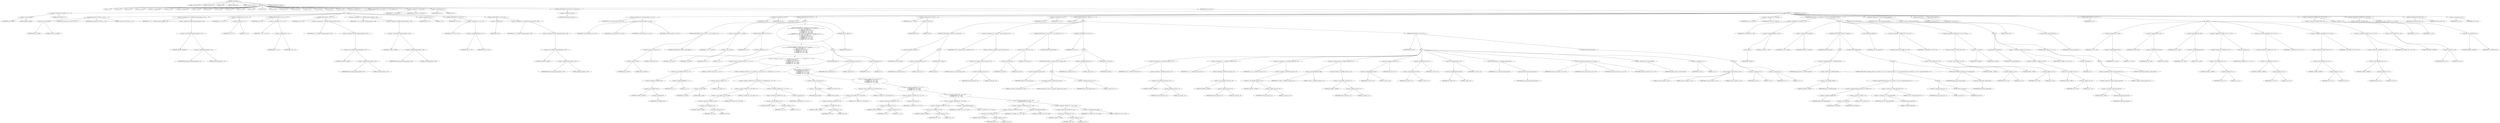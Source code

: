 digraph cache_insert {  
"1000123" [label = "(METHOD,cache_insert)" ]
"1000124" [label = "(PARAM,const char *a1)" ]
"1000125" [label = "(PARAM,_DWORD *a2)" ]
"1000126" [label = "(PARAM,int a3)" ]
"1000127" [label = "(PARAM,unsigned int a4)" ]
"1000128" [label = "(PARAM,unsigned __int16 a5)" ]
"1000129" [label = "(BLOCK,,)" ]
"1000130" [label = "(LOCAL,v7: int)" ]
"1000131" [label = "(LOCAL,v8: int)" ]
"1000132" [label = "(LOCAL,v9: int)" ]
"1000133" [label = "(LOCAL,v10: __int16)" ]
"1000134" [label = "(LOCAL,v12: unsigned int)" ]
"1000135" [label = "(LOCAL,v13: bool)" ]
"1000136" [label = "(LOCAL,v15: unsigned int)" ]
"1000137" [label = "(LOCAL,v16: bool)" ]
"1000138" [label = "(LOCAL,v18: int)" ]
"1000139" [label = "(LOCAL,v19: int)" ]
"1000140" [label = "(LOCAL,v20: int)" ]
"1000141" [label = "(LOCAL,v21: int)" ]
"1000142" [label = "(LOCAL,v22: int)" ]
"1000143" [label = "(LOCAL,v23: int)" ]
"1000144" [label = "(LOCAL,v24: int)" ]
"1000145" [label = "(LOCAL,v25: int)" ]
"1000146" [label = "(LOCAL,v26: char *)" ]
"1000147" [label = "(LOCAL,v27: int)" ]
"1000148" [label = "(LOCAL,v28: int)" ]
"1000149" [label = "(LOCAL,v29: int)" ]
"1000150" [label = "(LOCAL,v32: int)" ]
"1000151" [label = "(LOCAL,v33: _DWORD [ 4 ])" ]
"1000152" [label = "(CONTROL_STRUCTURE,if ( (a5 & 0x980) != 0 ),if ( (a5 & 0x980) != 0 ))" ]
"1000153" [label = "(<operator>.notEquals,(a5 & 0x980) != 0)" ]
"1000154" [label = "(<operator>.and,a5 & 0x980)" ]
"1000155" [label = "(IDENTIFIER,a5,a5 & 0x980)" ]
"1000156" [label = "(LITERAL,0x980,a5 & 0x980)" ]
"1000157" [label = "(LITERAL,0,(a5 & 0x980) != 0)" ]
"1000158" [label = "(BLOCK,,)" ]
"1000159" [label = "(log_query,log_query(a5 | 0x10000, a1, a2, 0))" ]
"1000160" [label = "(<operator>.or,a5 | 0x10000)" ]
"1000161" [label = "(IDENTIFIER,a5,a5 | 0x10000)" ]
"1000162" [label = "(LITERAL,0x10000,a5 | 0x10000)" ]
"1000163" [label = "(IDENTIFIER,a1,log_query(a5 | 0x10000, a1, a2, 0))" ]
"1000164" [label = "(IDENTIFIER,a2,log_query(a5 | 0x10000, a1, a2, 0))" ]
"1000165" [label = "(LITERAL,0,log_query(a5 | 0x10000, a1, a2, 0))" ]
"1000166" [label = "(<operator>.assignment,v12 = *(_DWORD *)(dnsmasq_daemon + 252))" ]
"1000167" [label = "(IDENTIFIER,v12,v12 = *(_DWORD *)(dnsmasq_daemon + 252))" ]
"1000168" [label = "(<operator>.indirection,*(_DWORD *)(dnsmasq_daemon + 252))" ]
"1000169" [label = "(<operator>.cast,(_DWORD *)(dnsmasq_daemon + 252))" ]
"1000170" [label = "(UNKNOWN,_DWORD *,_DWORD *)" ]
"1000171" [label = "(<operator>.addition,dnsmasq_daemon + 252)" ]
"1000172" [label = "(IDENTIFIER,dnsmasq_daemon,dnsmasq_daemon + 252)" ]
"1000173" [label = "(LITERAL,252,dnsmasq_daemon + 252)" ]
"1000174" [label = "(<operator>.assignment,v13 = v12 != 0)" ]
"1000175" [label = "(IDENTIFIER,v13,v13 = v12 != 0)" ]
"1000176" [label = "(<operator>.notEquals,v12 != 0)" ]
"1000177" [label = "(IDENTIFIER,v12,v12 != 0)" ]
"1000178" [label = "(LITERAL,0,v12 != 0)" ]
"1000179" [label = "(CONTROL_STRUCTURE,if ( v12 ),if ( v12 ))" ]
"1000180" [label = "(IDENTIFIER,v12,if ( v12 ))" ]
"1000181" [label = "(<operator>.assignment,v13 = a4 > v12)" ]
"1000182" [label = "(IDENTIFIER,v13,v13 = a4 > v12)" ]
"1000183" [label = "(<operator>.greaterThan,a4 > v12)" ]
"1000184" [label = "(IDENTIFIER,a4,a4 > v12)" ]
"1000185" [label = "(IDENTIFIER,v12,a4 > v12)" ]
"1000186" [label = "(CONTROL_STRUCTURE,if ( v13 ),if ( v13 ))" ]
"1000187" [label = "(IDENTIFIER,v13,if ( v13 ))" ]
"1000188" [label = "(<operator>.assignment,a4 = *(_DWORD *)(dnsmasq_daemon + 252))" ]
"1000189" [label = "(IDENTIFIER,a4,a4 = *(_DWORD *)(dnsmasq_daemon + 252))" ]
"1000190" [label = "(<operator>.indirection,*(_DWORD *)(dnsmasq_daemon + 252))" ]
"1000191" [label = "(<operator>.cast,(_DWORD *)(dnsmasq_daemon + 252))" ]
"1000192" [label = "(UNKNOWN,_DWORD *,_DWORD *)" ]
"1000193" [label = "(<operator>.addition,dnsmasq_daemon + 252)" ]
"1000194" [label = "(IDENTIFIER,dnsmasq_daemon,dnsmasq_daemon + 252)" ]
"1000195" [label = "(LITERAL,252,dnsmasq_daemon + 252)" ]
"1000196" [label = "(<operator>.assignment,v15 = *(_DWORD *)(dnsmasq_daemon + 248))" ]
"1000197" [label = "(IDENTIFIER,v15,v15 = *(_DWORD *)(dnsmasq_daemon + 248))" ]
"1000198" [label = "(<operator>.indirection,*(_DWORD *)(dnsmasq_daemon + 248))" ]
"1000199" [label = "(<operator>.cast,(_DWORD *)(dnsmasq_daemon + 248))" ]
"1000200" [label = "(UNKNOWN,_DWORD *,_DWORD *)" ]
"1000201" [label = "(<operator>.addition,dnsmasq_daemon + 248)" ]
"1000202" [label = "(IDENTIFIER,dnsmasq_daemon,dnsmasq_daemon + 248)" ]
"1000203" [label = "(LITERAL,248,dnsmasq_daemon + 248)" ]
"1000204" [label = "(<operator>.assignment,v16 = 1)" ]
"1000205" [label = "(IDENTIFIER,v16,v16 = 1)" ]
"1000206" [label = "(LITERAL,1,v16 = 1)" ]
"1000207" [label = "(CONTROL_STRUCTURE,if ( v15 ),if ( v15 ))" ]
"1000208" [label = "(IDENTIFIER,v15,if ( v15 ))" ]
"1000209" [label = "(<operator>.assignment,v16 = a4 >= v15)" ]
"1000210" [label = "(IDENTIFIER,v16,v16 = a4 >= v15)" ]
"1000211" [label = "(<operator>.greaterEqualsThan,a4 >= v15)" ]
"1000212" [label = "(IDENTIFIER,a4,a4 >= v15)" ]
"1000213" [label = "(IDENTIFIER,v15,a4 >= v15)" ]
"1000214" [label = "(CONTROL_STRUCTURE,if ( !v16 ),if ( !v16 ))" ]
"1000215" [label = "(<operator>.logicalNot,!v16)" ]
"1000216" [label = "(IDENTIFIER,v16,!v16)" ]
"1000217" [label = "(<operator>.assignment,a4 = *(_DWORD *)(dnsmasq_daemon + 248))" ]
"1000218" [label = "(IDENTIFIER,a4,a4 = *(_DWORD *)(dnsmasq_daemon + 248))" ]
"1000219" [label = "(<operator>.indirection,*(_DWORD *)(dnsmasq_daemon + 248))" ]
"1000220" [label = "(<operator>.cast,(_DWORD *)(dnsmasq_daemon + 248))" ]
"1000221" [label = "(UNKNOWN,_DWORD *,_DWORD *)" ]
"1000222" [label = "(<operator>.addition,dnsmasq_daemon + 248)" ]
"1000223" [label = "(IDENTIFIER,dnsmasq_daemon,dnsmasq_daemon + 248)" ]
"1000224" [label = "(LITERAL,248,dnsmasq_daemon + 248)" ]
"1000225" [label = "(<operator>.assignment,v7 = insert_error)" ]
"1000226" [label = "(IDENTIFIER,v7,v7 = insert_error)" ]
"1000227" [label = "(IDENTIFIER,insert_error,v7 = insert_error)" ]
"1000228" [label = "(<operator>.assignment,v8 = 0)" ]
"1000229" [label = "(IDENTIFIER,v8,v8 = 0)" ]
"1000230" [label = "(LITERAL,0,v8 = 0)" ]
"1000231" [label = "(CONTROL_STRUCTURE,if ( !insert_error ),if ( !insert_error ))" ]
"1000232" [label = "(<operator>.logicalNot,!insert_error)" ]
"1000233" [label = "(IDENTIFIER,insert_error,!insert_error)" ]
"1000234" [label = "(BLOCK,,)" ]
"1000235" [label = "(<operator>.assignment,v9 = cache_scan_free(a1, a2, a3, a5))" ]
"1000236" [label = "(IDENTIFIER,v9,v9 = cache_scan_free(a1, a2, a3, a5))" ]
"1000237" [label = "(cache_scan_free,cache_scan_free(a1, a2, a3, a5))" ]
"1000238" [label = "(IDENTIFIER,a1,cache_scan_free(a1, a2, a3, a5))" ]
"1000239" [label = "(IDENTIFIER,a2,cache_scan_free(a1, a2, a3, a5))" ]
"1000240" [label = "(IDENTIFIER,a3,cache_scan_free(a1, a2, a3, a5))" ]
"1000241" [label = "(IDENTIFIER,a5,cache_scan_free(a1, a2, a3, a5))" ]
"1000242" [label = "(<operator>.assignment,v8 = v9)" ]
"1000243" [label = "(IDENTIFIER,v8,v8 = v9)" ]
"1000244" [label = "(IDENTIFIER,v9,v8 = v9)" ]
"1000245" [label = "(CONTROL_STRUCTURE,if ( v9 ),if ( v9 ))" ]
"1000246" [label = "(IDENTIFIER,v9,if ( v9 ))" ]
"1000247" [label = "(BLOCK,,)" ]
"1000248" [label = "(CONTROL_STRUCTURE,if ( (a5 & 0x180) == 0 ),if ( (a5 & 0x180) == 0 ))" ]
"1000249" [label = "(<operator>.equals,(a5 & 0x180) == 0)" ]
"1000250" [label = "(<operator>.and,a5 & 0x180)" ]
"1000251" [label = "(IDENTIFIER,a5,a5 & 0x180)" ]
"1000252" [label = "(LITERAL,0x180,a5 & 0x180)" ]
"1000253" [label = "(LITERAL,0,(a5 & 0x180) == 0)" ]
"1000254" [label = "(CONTROL_STRUCTURE,goto LABEL_14;,goto LABEL_14;)" ]
"1000255" [label = "(<operator>.assignment,v10 = (__int16)a2)" ]
"1000256" [label = "(IDENTIFIER,v10,v10 = (__int16)a2)" ]
"1000257" [label = "(<operator>.cast,(__int16)a2)" ]
"1000258" [label = "(UNKNOWN,__int16,__int16)" ]
"1000259" [label = "(IDENTIFIER,a2,(__int16)a2)" ]
"1000260" [label = "(CONTROL_STRUCTURE,if ( a2 ),if ( a2 ))" ]
"1000261" [label = "(IDENTIFIER,a2,if ( a2 ))" ]
"1000262" [label = "(<operator>.assignment,v10 = 1)" ]
"1000263" [label = "(IDENTIFIER,v10,v10 = 1)" ]
"1000264" [label = "(LITERAL,1,v10 = 1)" ]
"1000265" [label = "(CONTROL_STRUCTURE,if ( (*(_DWORD *)&v10 & (a5 >> 3)) == 0\n        || ((a5 & 0x80) == 0 || (*(_WORD *)(v9 + 36) & 0x80) == 0 || *(_DWORD *)(v9 + 12) != *a2)\n        && ((a5 & 0x100) == 0\n         || (*(_WORD *)(v9 + 36) & 0x100) == 0\n         || *(_DWORD *)(v9 + 12) != *a2\n         || *(_DWORD *)(v9 + 16) != a2[1]\n         || *(_DWORD *)(v9 + 20) != a2[2]\n         || *(_DWORD *)(v9 + 24) != a2[3]) ),if ( (*(_DWORD *)&v10 & (a5 >> 3)) == 0\n        || ((a5 & 0x80) == 0 || (*(_WORD *)(v9 + 36) & 0x80) == 0 || *(_DWORD *)(v9 + 12) != *a2)\n        && ((a5 & 0x100) == 0\n         || (*(_WORD *)(v9 + 36) & 0x100) == 0\n         || *(_DWORD *)(v9 + 12) != *a2\n         || *(_DWORD *)(v9 + 16) != a2[1]\n         || *(_DWORD *)(v9 + 20) != a2[2]\n         || *(_DWORD *)(v9 + 24) != a2[3]) ))" ]
"1000266" [label = "(<operator>.logicalOr,(*(_DWORD *)&v10 & (a5 >> 3)) == 0\n        || ((a5 & 0x80) == 0 || (*(_WORD *)(v9 + 36) & 0x80) == 0 || *(_DWORD *)(v9 + 12) != *a2)\n        && ((a5 & 0x100) == 0\n         || (*(_WORD *)(v9 + 36) & 0x100) == 0\n         || *(_DWORD *)(v9 + 12) != *a2\n         || *(_DWORD *)(v9 + 16) != a2[1]\n         || *(_DWORD *)(v9 + 20) != a2[2]\n         || *(_DWORD *)(v9 + 24) != a2[3]))" ]
"1000267" [label = "(<operator>.equals,(*(_DWORD *)&v10 & (a5 >> 3)) == 0)" ]
"1000268" [label = "(<operator>.and,*(_DWORD *)&v10 & (a5 >> 3))" ]
"1000269" [label = "(<operator>.indirection,*(_DWORD *)&v10)" ]
"1000270" [label = "(<operator>.cast,(_DWORD *)&v10)" ]
"1000271" [label = "(UNKNOWN,_DWORD *,_DWORD *)" ]
"1000272" [label = "(<operator>.addressOf,&v10)" ]
"1000273" [label = "(IDENTIFIER,v10,(_DWORD *)&v10)" ]
"1000274" [label = "(<operator>.arithmeticShiftRight,a5 >> 3)" ]
"1000275" [label = "(IDENTIFIER,a5,a5 >> 3)" ]
"1000276" [label = "(LITERAL,3,a5 >> 3)" ]
"1000277" [label = "(LITERAL,0,(*(_DWORD *)&v10 & (a5 >> 3)) == 0)" ]
"1000278" [label = "(<operator>.logicalAnd,((a5 & 0x80) == 0 || (*(_WORD *)(v9 + 36) & 0x80) == 0 || *(_DWORD *)(v9 + 12) != *a2)\n        && ((a5 & 0x100) == 0\n         || (*(_WORD *)(v9 + 36) & 0x100) == 0\n         || *(_DWORD *)(v9 + 12) != *a2\n         || *(_DWORD *)(v9 + 16) != a2[1]\n         || *(_DWORD *)(v9 + 20) != a2[2]\n         || *(_DWORD *)(v9 + 24) != a2[3]))" ]
"1000279" [label = "(<operator>.logicalOr,(a5 & 0x80) == 0 || (*(_WORD *)(v9 + 36) & 0x80) == 0 || *(_DWORD *)(v9 + 12) != *a2)" ]
"1000280" [label = "(<operator>.equals,(a5 & 0x80) == 0)" ]
"1000281" [label = "(<operator>.and,a5 & 0x80)" ]
"1000282" [label = "(IDENTIFIER,a5,a5 & 0x80)" ]
"1000283" [label = "(LITERAL,0x80,a5 & 0x80)" ]
"1000284" [label = "(LITERAL,0,(a5 & 0x80) == 0)" ]
"1000285" [label = "(<operator>.logicalOr,(*(_WORD *)(v9 + 36) & 0x80) == 0 || *(_DWORD *)(v9 + 12) != *a2)" ]
"1000286" [label = "(<operator>.equals,(*(_WORD *)(v9 + 36) & 0x80) == 0)" ]
"1000287" [label = "(<operator>.and,*(_WORD *)(v9 + 36) & 0x80)" ]
"1000288" [label = "(<operator>.indirection,*(_WORD *)(v9 + 36))" ]
"1000289" [label = "(<operator>.cast,(_WORD *)(v9 + 36))" ]
"1000290" [label = "(UNKNOWN,_WORD *,_WORD *)" ]
"1000291" [label = "(<operator>.addition,v9 + 36)" ]
"1000292" [label = "(IDENTIFIER,v9,v9 + 36)" ]
"1000293" [label = "(LITERAL,36,v9 + 36)" ]
"1000294" [label = "(LITERAL,0x80,*(_WORD *)(v9 + 36) & 0x80)" ]
"1000295" [label = "(LITERAL,0,(*(_WORD *)(v9 + 36) & 0x80) == 0)" ]
"1000296" [label = "(<operator>.notEquals,*(_DWORD *)(v9 + 12) != *a2)" ]
"1000297" [label = "(<operator>.indirection,*(_DWORD *)(v9 + 12))" ]
"1000298" [label = "(<operator>.cast,(_DWORD *)(v9 + 12))" ]
"1000299" [label = "(UNKNOWN,_DWORD *,_DWORD *)" ]
"1000300" [label = "(<operator>.addition,v9 + 12)" ]
"1000301" [label = "(IDENTIFIER,v9,v9 + 12)" ]
"1000302" [label = "(LITERAL,12,v9 + 12)" ]
"1000303" [label = "(<operator>.indirection,*a2)" ]
"1000304" [label = "(IDENTIFIER,a2,*(_DWORD *)(v9 + 12) != *a2)" ]
"1000305" [label = "(<operator>.logicalOr,(a5 & 0x100) == 0\n         || (*(_WORD *)(v9 + 36) & 0x100) == 0\n         || *(_DWORD *)(v9 + 12) != *a2\n         || *(_DWORD *)(v9 + 16) != a2[1]\n         || *(_DWORD *)(v9 + 20) != a2[2]\n         || *(_DWORD *)(v9 + 24) != a2[3])" ]
"1000306" [label = "(<operator>.equals,(a5 & 0x100) == 0)" ]
"1000307" [label = "(<operator>.and,a5 & 0x100)" ]
"1000308" [label = "(IDENTIFIER,a5,a5 & 0x100)" ]
"1000309" [label = "(LITERAL,0x100,a5 & 0x100)" ]
"1000310" [label = "(LITERAL,0,(a5 & 0x100) == 0)" ]
"1000311" [label = "(<operator>.logicalOr,(*(_WORD *)(v9 + 36) & 0x100) == 0\n         || *(_DWORD *)(v9 + 12) != *a2\n         || *(_DWORD *)(v9 + 16) != a2[1]\n         || *(_DWORD *)(v9 + 20) != a2[2]\n         || *(_DWORD *)(v9 + 24) != a2[3])" ]
"1000312" [label = "(<operator>.equals,(*(_WORD *)(v9 + 36) & 0x100) == 0)" ]
"1000313" [label = "(<operator>.and,*(_WORD *)(v9 + 36) & 0x100)" ]
"1000314" [label = "(<operator>.indirection,*(_WORD *)(v9 + 36))" ]
"1000315" [label = "(<operator>.cast,(_WORD *)(v9 + 36))" ]
"1000316" [label = "(UNKNOWN,_WORD *,_WORD *)" ]
"1000317" [label = "(<operator>.addition,v9 + 36)" ]
"1000318" [label = "(IDENTIFIER,v9,v9 + 36)" ]
"1000319" [label = "(LITERAL,36,v9 + 36)" ]
"1000320" [label = "(LITERAL,0x100,*(_WORD *)(v9 + 36) & 0x100)" ]
"1000321" [label = "(LITERAL,0,(*(_WORD *)(v9 + 36) & 0x100) == 0)" ]
"1000322" [label = "(<operator>.logicalOr,*(_DWORD *)(v9 + 12) != *a2\n         || *(_DWORD *)(v9 + 16) != a2[1]\n         || *(_DWORD *)(v9 + 20) != a2[2]\n         || *(_DWORD *)(v9 + 24) != a2[3])" ]
"1000323" [label = "(<operator>.notEquals,*(_DWORD *)(v9 + 12) != *a2)" ]
"1000324" [label = "(<operator>.indirection,*(_DWORD *)(v9 + 12))" ]
"1000325" [label = "(<operator>.cast,(_DWORD *)(v9 + 12))" ]
"1000326" [label = "(UNKNOWN,_DWORD *,_DWORD *)" ]
"1000327" [label = "(<operator>.addition,v9 + 12)" ]
"1000328" [label = "(IDENTIFIER,v9,v9 + 12)" ]
"1000329" [label = "(LITERAL,12,v9 + 12)" ]
"1000330" [label = "(<operator>.indirection,*a2)" ]
"1000331" [label = "(IDENTIFIER,a2,*(_DWORD *)(v9 + 12) != *a2)" ]
"1000332" [label = "(<operator>.logicalOr,*(_DWORD *)(v9 + 16) != a2[1]\n         || *(_DWORD *)(v9 + 20) != a2[2]\n         || *(_DWORD *)(v9 + 24) != a2[3])" ]
"1000333" [label = "(<operator>.notEquals,*(_DWORD *)(v9 + 16) != a2[1])" ]
"1000334" [label = "(<operator>.indirection,*(_DWORD *)(v9 + 16))" ]
"1000335" [label = "(<operator>.cast,(_DWORD *)(v9 + 16))" ]
"1000336" [label = "(UNKNOWN,_DWORD *,_DWORD *)" ]
"1000337" [label = "(<operator>.addition,v9 + 16)" ]
"1000338" [label = "(IDENTIFIER,v9,v9 + 16)" ]
"1000339" [label = "(LITERAL,16,v9 + 16)" ]
"1000340" [label = "(<operator>.indirectIndexAccess,a2[1])" ]
"1000341" [label = "(IDENTIFIER,a2,*(_DWORD *)(v9 + 16) != a2[1])" ]
"1000342" [label = "(LITERAL,1,*(_DWORD *)(v9 + 16) != a2[1])" ]
"1000343" [label = "(<operator>.logicalOr,*(_DWORD *)(v9 + 20) != a2[2]\n         || *(_DWORD *)(v9 + 24) != a2[3])" ]
"1000344" [label = "(<operator>.notEquals,*(_DWORD *)(v9 + 20) != a2[2])" ]
"1000345" [label = "(<operator>.indirection,*(_DWORD *)(v9 + 20))" ]
"1000346" [label = "(<operator>.cast,(_DWORD *)(v9 + 20))" ]
"1000347" [label = "(UNKNOWN,_DWORD *,_DWORD *)" ]
"1000348" [label = "(<operator>.addition,v9 + 20)" ]
"1000349" [label = "(IDENTIFIER,v9,v9 + 20)" ]
"1000350" [label = "(LITERAL,20,v9 + 20)" ]
"1000351" [label = "(<operator>.indirectIndexAccess,a2[2])" ]
"1000352" [label = "(IDENTIFIER,a2,*(_DWORD *)(v9 + 20) != a2[2])" ]
"1000353" [label = "(LITERAL,2,*(_DWORD *)(v9 + 20) != a2[2])" ]
"1000354" [label = "(<operator>.notEquals,*(_DWORD *)(v9 + 24) != a2[3])" ]
"1000355" [label = "(<operator>.indirection,*(_DWORD *)(v9 + 24))" ]
"1000356" [label = "(<operator>.cast,(_DWORD *)(v9 + 24))" ]
"1000357" [label = "(UNKNOWN,_DWORD *,_DWORD *)" ]
"1000358" [label = "(<operator>.addition,v9 + 24)" ]
"1000359" [label = "(IDENTIFIER,v9,v9 + 24)" ]
"1000360" [label = "(LITERAL,24,v9 + 24)" ]
"1000361" [label = "(<operator>.indirectIndexAccess,a2[3])" ]
"1000362" [label = "(IDENTIFIER,a2,*(_DWORD *)(v9 + 24) != a2[3])" ]
"1000363" [label = "(LITERAL,3,*(_DWORD *)(v9 + 24) != a2[3])" ]
"1000364" [label = "(BLOCK,,)" ]
"1000365" [label = "(JUMP_TARGET,LABEL_14)" ]
"1000366" [label = "(<operator>.assignment,insert_error = 1)" ]
"1000367" [label = "(IDENTIFIER,insert_error,insert_error = 1)" ]
"1000368" [label = "(LITERAL,1,insert_error = 1)" ]
"1000369" [label = "(<operator>.assignment,v8 = 0)" ]
"1000370" [label = "(IDENTIFIER,v8,v8 = 0)" ]
"1000371" [label = "(LITERAL,0,v8 = 0)" ]
"1000372" [label = "(RETURN,return v8;,return v8;)" ]
"1000373" [label = "(IDENTIFIER,v8,return v8;)" ]
"1000374" [label = "(<operator>.assignment,v32 = a5 & 4)" ]
"1000375" [label = "(IDENTIFIER,v32,v32 = a5 & 4)" ]
"1000376" [label = "(<operator>.and,a5 & 4)" ]
"1000377" [label = "(IDENTIFIER,a5,a5 & 4)" ]
"1000378" [label = "(LITERAL,4,a5 & 4)" ]
"1000379" [label = "(<operator>.assignment,v18 = v7)" ]
"1000380" [label = "(IDENTIFIER,v18,v18 = v7)" ]
"1000381" [label = "(IDENTIFIER,v7,v18 = v7)" ]
"1000382" [label = "(CONTROL_STRUCTURE,while ( 1 ),while ( 1 ))" ]
"1000383" [label = "(LITERAL,1,while ( 1 ))" ]
"1000384" [label = "(BLOCK,,)" ]
"1000385" [label = "(CONTROL_STRUCTURE,if ( !cache_tail ),if ( !cache_tail ))" ]
"1000386" [label = "(<operator>.logicalNot,!cache_tail)" ]
"1000387" [label = "(IDENTIFIER,cache_tail,!cache_tail)" ]
"1000388" [label = "(BLOCK,,)" ]
"1000389" [label = "(<operator>.assignment,insert_error = 1)" ]
"1000390" [label = "(IDENTIFIER,insert_error,insert_error = 1)" ]
"1000391" [label = "(LITERAL,1,insert_error = 1)" ]
"1000392" [label = "(RETURN,return 0;,return 0;)" ]
"1000393" [label = "(LITERAL,0,return 0;)" ]
"1000394" [label = "(<operator>.assignment,v19 = *(unsigned __int16 *)(cache_tail + 36))" ]
"1000395" [label = "(IDENTIFIER,v19,v19 = *(unsigned __int16 *)(cache_tail + 36))" ]
"1000396" [label = "(<operator>.indirection,*(unsigned __int16 *)(cache_tail + 36))" ]
"1000397" [label = "(<operator>.cast,(unsigned __int16 *)(cache_tail + 36))" ]
"1000398" [label = "(UNKNOWN,unsigned __int16 *,unsigned __int16 *)" ]
"1000399" [label = "(<operator>.addition,cache_tail + 36)" ]
"1000400" [label = "(IDENTIFIER,cache_tail,cache_tail + 36)" ]
"1000401" [label = "(LITERAL,36,cache_tail + 36)" ]
"1000402" [label = "(CONTROL_STRUCTURE,if ( (v19 & 0xC) == 0 ),if ( (v19 & 0xC) == 0 ))" ]
"1000403" [label = "(<operator>.equals,(v19 & 0xC) == 0)" ]
"1000404" [label = "(<operator>.and,v19 & 0xC)" ]
"1000405" [label = "(IDENTIFIER,v19,v19 & 0xC)" ]
"1000406" [label = "(LITERAL,0xC,v19 & 0xC)" ]
"1000407" [label = "(LITERAL,0,(v19 & 0xC) == 0)" ]
"1000408" [label = "(CONTROL_STRUCTURE,break;,break;)" ]
"1000409" [label = "(CONTROL_STRUCTURE,if ( v18 ),if ( v18 ))" ]
"1000410" [label = "(IDENTIFIER,v18,if ( v18 ))" ]
"1000411" [label = "(BLOCK,,)" ]
"1000412" [label = "(CONTROL_STRUCTURE,if ( !warned_12252 ),if ( !warned_12252 ))" ]
"1000413" [label = "(<operator>.logicalNot,!warned_12252)" ]
"1000414" [label = "(IDENTIFIER,warned_12252,!warned_12252)" ]
"1000415" [label = "(BLOCK,,)" ]
"1000416" [label = "(my_syslog,my_syslog(3, \"Internal error in cache.\"))" ]
"1000417" [label = "(LITERAL,3,my_syslog(3, \"Internal error in cache.\"))" ]
"1000418" [label = "(LITERAL,\"Internal error in cache.\",my_syslog(3, \"Internal error in cache.\"))" ]
"1000419" [label = "(<operator>.assignment,warned_12252 = 1)" ]
"1000420" [label = "(IDENTIFIER,warned_12252,warned_12252 = 1)" ]
"1000421" [label = "(LITERAL,1,warned_12252 = 1)" ]
"1000422" [label = "(<operator>.assignment,insert_error = 1)" ]
"1000423" [label = "(IDENTIFIER,insert_error,insert_error = 1)" ]
"1000424" [label = "(LITERAL,1,insert_error = 1)" ]
"1000425" [label = "(RETURN,return v8;,return v8;)" ]
"1000426" [label = "(IDENTIFIER,v8,return v8;)" ]
"1000427" [label = "(CONTROL_STRUCTURE,if ( v32 ),if ( v32 ))" ]
"1000428" [label = "(IDENTIFIER,v32,if ( v32 ))" ]
"1000429" [label = "(BLOCK,,)" ]
"1000430" [label = "(<operator>.assignment,v20 = *(_DWORD *)(cache_tail + 16))" ]
"1000431" [label = "(IDENTIFIER,v20,v20 = *(_DWORD *)(cache_tail + 16))" ]
"1000432" [label = "(<operator>.indirection,*(_DWORD *)(cache_tail + 16))" ]
"1000433" [label = "(<operator>.cast,(_DWORD *)(cache_tail + 16))" ]
"1000434" [label = "(UNKNOWN,_DWORD *,_DWORD *)" ]
"1000435" [label = "(<operator>.addition,cache_tail + 16)" ]
"1000436" [label = "(IDENTIFIER,cache_tail,cache_tail + 16)" ]
"1000437" [label = "(LITERAL,16,cache_tail + 16)" ]
"1000438" [label = "(<operator>.assignment,v21 = *(_DWORD *)(cache_tail + 20))" ]
"1000439" [label = "(IDENTIFIER,v21,v21 = *(_DWORD *)(cache_tail + 20))" ]
"1000440" [label = "(<operator>.indirection,*(_DWORD *)(cache_tail + 20))" ]
"1000441" [label = "(<operator>.cast,(_DWORD *)(cache_tail + 20))" ]
"1000442" [label = "(UNKNOWN,_DWORD *,_DWORD *)" ]
"1000443" [label = "(<operator>.addition,cache_tail + 20)" ]
"1000444" [label = "(IDENTIFIER,cache_tail,cache_tail + 20)" ]
"1000445" [label = "(LITERAL,20,cache_tail + 20)" ]
"1000446" [label = "(<operator>.assignment,v22 = *(_DWORD *)(cache_tail + 24))" ]
"1000447" [label = "(IDENTIFIER,v22,v22 = *(_DWORD *)(cache_tail + 24))" ]
"1000448" [label = "(<operator>.indirection,*(_DWORD *)(cache_tail + 24))" ]
"1000449" [label = "(<operator>.cast,(_DWORD *)(cache_tail + 24))" ]
"1000450" [label = "(UNKNOWN,_DWORD *,_DWORD *)" ]
"1000451" [label = "(<operator>.addition,cache_tail + 24)" ]
"1000452" [label = "(IDENTIFIER,cache_tail,cache_tail + 24)" ]
"1000453" [label = "(LITERAL,24,cache_tail + 24)" ]
"1000454" [label = "(<operator>.assignment,v33[0] = *(_DWORD *)(cache_tail + 12))" ]
"1000455" [label = "(<operator>.indirectIndexAccess,v33[0])" ]
"1000456" [label = "(IDENTIFIER,v33,v33[0] = *(_DWORD *)(cache_tail + 12))" ]
"1000457" [label = "(LITERAL,0,v33[0] = *(_DWORD *)(cache_tail + 12))" ]
"1000458" [label = "(<operator>.indirection,*(_DWORD *)(cache_tail + 12))" ]
"1000459" [label = "(<operator>.cast,(_DWORD *)(cache_tail + 12))" ]
"1000460" [label = "(UNKNOWN,_DWORD *,_DWORD *)" ]
"1000461" [label = "(<operator>.addition,cache_tail + 12)" ]
"1000462" [label = "(IDENTIFIER,cache_tail,cache_tail + 12)" ]
"1000463" [label = "(LITERAL,12,cache_tail + 12)" ]
"1000464" [label = "(<operator>.assignment,v33[1] = v20)" ]
"1000465" [label = "(<operator>.indirectIndexAccess,v33[1])" ]
"1000466" [label = "(IDENTIFIER,v33,v33[1] = v20)" ]
"1000467" [label = "(LITERAL,1,v33[1] = v20)" ]
"1000468" [label = "(IDENTIFIER,v20,v33[1] = v20)" ]
"1000469" [label = "(<operator>.assignment,v33[2] = v21)" ]
"1000470" [label = "(<operator>.indirectIndexAccess,v33[2])" ]
"1000471" [label = "(IDENTIFIER,v33,v33[2] = v21)" ]
"1000472" [label = "(LITERAL,2,v33[2] = v21)" ]
"1000473" [label = "(IDENTIFIER,v21,v33[2] = v21)" ]
"1000474" [label = "(<operator>.assignment,v33[3] = v22)" ]
"1000475" [label = "(<operator>.indirectIndexAccess,v33[3])" ]
"1000476" [label = "(IDENTIFIER,v33,v33[3] = v22)" ]
"1000477" [label = "(LITERAL,3,v33[3] = v22)" ]
"1000478" [label = "(IDENTIFIER,v22,v33[3] = v22)" ]
"1000479" [label = "(<operator>.assignment,v23 = cache_get_name(cache_tail))" ]
"1000480" [label = "(IDENTIFIER,v23,v23 = cache_get_name(cache_tail))" ]
"1000481" [label = "(cache_get_name,cache_get_name(cache_tail))" ]
"1000482" [label = "(IDENTIFIER,cache_tail,cache_get_name(cache_tail))" ]
"1000483" [label = "(cache_scan_free,cache_scan_free(v23, v33, a3, v19))" ]
"1000484" [label = "(IDENTIFIER,v23,cache_scan_free(v23, v33, a3, v19))" ]
"1000485" [label = "(IDENTIFIER,v33,cache_scan_free(v23, v33, a3, v19))" ]
"1000486" [label = "(IDENTIFIER,a3,cache_scan_free(v23, v33, a3, v19))" ]
"1000487" [label = "(IDENTIFIER,v19,cache_scan_free(v23, v33, a3, v19))" ]
"1000488" [label = "(<operator>.preIncrement,++cache_live_freed)" ]
"1000489" [label = "(IDENTIFIER,cache_live_freed,++cache_live_freed)" ]
"1000490" [label = "(<operator>.assignment,v18 = 1)" ]
"1000491" [label = "(IDENTIFIER,v18,v18 = 1)" ]
"1000492" [label = "(LITERAL,1,v18 = 1)" ]
"1000493" [label = "(CONTROL_STRUCTURE,else,else)" ]
"1000494" [label = "(BLOCK,,)" ]
"1000495" [label = "(cache_scan_free,cache_scan_free(0, 0, a3, 0))" ]
"1000496" [label = "(LITERAL,0,cache_scan_free(0, 0, a3, 0))" ]
"1000497" [label = "(LITERAL,0,cache_scan_free(0, 0, a3, 0))" ]
"1000498" [label = "(IDENTIFIER,a3,cache_scan_free(0, 0, a3, 0))" ]
"1000499" [label = "(LITERAL,0,cache_scan_free(0, 0, a3, 0))" ]
"1000500" [label = "(<operator>.assignment,v18 = 0)" ]
"1000501" [label = "(IDENTIFIER,v18,v18 = 0)" ]
"1000502" [label = "(LITERAL,0,v18 = 0)" ]
"1000503" [label = "(<operator>.assignment,v32 = 1)" ]
"1000504" [label = "(IDENTIFIER,v32,v32 = 1)" ]
"1000505" [label = "(LITERAL,1,v32 = 1)" ]
"1000506" [label = "(<operator>.assignment,v24 = cache_tail)" ]
"1000507" [label = "(IDENTIFIER,v24,v24 = cache_tail)" ]
"1000508" [label = "(IDENTIFIER,cache_tail,v24 = cache_tail)" ]
"1000509" [label = "(CONTROL_STRUCTURE,if ( a1 && strlen(a1) > 0x31 ),if ( a1 && strlen(a1) > 0x31 ))" ]
"1000510" [label = "(<operator>.logicalAnd,a1 && strlen(a1) > 0x31)" ]
"1000511" [label = "(IDENTIFIER,a1,a1 && strlen(a1) > 0x31)" ]
"1000512" [label = "(<operator>.greaterThan,strlen(a1) > 0x31)" ]
"1000513" [label = "(strlen,strlen(a1))" ]
"1000514" [label = "(IDENTIFIER,a1,strlen(a1))" ]
"1000515" [label = "(LITERAL,0x31,strlen(a1) > 0x31)" ]
"1000516" [label = "(BLOCK,,)" ]
"1000517" [label = "(<operator>.assignment,v25 = big_free)" ]
"1000518" [label = "(IDENTIFIER,v25,v25 = big_free)" ]
"1000519" [label = "(IDENTIFIER,big_free,v25 = big_free)" ]
"1000520" [label = "(CONTROL_STRUCTURE,if ( big_free ),if ( big_free ))" ]
"1000521" [label = "(IDENTIFIER,big_free,if ( big_free ))" ]
"1000522" [label = "(BLOCK,,)" ]
"1000523" [label = "(<operator>.assignment,big_free = *(_DWORD *)big_free)" ]
"1000524" [label = "(IDENTIFIER,big_free,big_free = *(_DWORD *)big_free)" ]
"1000525" [label = "(<operator>.indirection,*(_DWORD *)big_free)" ]
"1000526" [label = "(<operator>.cast,(_DWORD *)big_free)" ]
"1000527" [label = "(UNKNOWN,_DWORD *,_DWORD *)" ]
"1000528" [label = "(IDENTIFIER,big_free,(_DWORD *)big_free)" ]
"1000529" [label = "(CONTROL_STRUCTURE,else,else)" ]
"1000530" [label = "(BLOCK,,)" ]
"1000531" [label = "(CONTROL_STRUCTURE,if ( !bignames_left && (a5 & 0x5000) == 0 || (v25 = whine_malloc(1028)) == 0 ),if ( !bignames_left && (a5 & 0x5000) == 0 || (v25 = whine_malloc(1028)) == 0 ))" ]
"1000532" [label = "(<operator>.logicalOr,!bignames_left && (a5 & 0x5000) == 0 || (v25 = whine_malloc(1028)) == 0)" ]
"1000533" [label = "(<operator>.logicalAnd,!bignames_left && (a5 & 0x5000) == 0)" ]
"1000534" [label = "(<operator>.logicalNot,!bignames_left)" ]
"1000535" [label = "(IDENTIFIER,bignames_left,!bignames_left)" ]
"1000536" [label = "(<operator>.equals,(a5 & 0x5000) == 0)" ]
"1000537" [label = "(<operator>.and,a5 & 0x5000)" ]
"1000538" [label = "(IDENTIFIER,a5,a5 & 0x5000)" ]
"1000539" [label = "(LITERAL,0x5000,a5 & 0x5000)" ]
"1000540" [label = "(LITERAL,0,(a5 & 0x5000) == 0)" ]
"1000541" [label = "(<operator>.equals,(v25 = whine_malloc(1028)) == 0)" ]
"1000542" [label = "(<operator>.assignment,v25 = whine_malloc(1028))" ]
"1000543" [label = "(IDENTIFIER,v25,v25 = whine_malloc(1028))" ]
"1000544" [label = "(whine_malloc,whine_malloc(1028))" ]
"1000545" [label = "(LITERAL,1028,whine_malloc(1028))" ]
"1000546" [label = "(LITERAL,0,(v25 = whine_malloc(1028)) == 0)" ]
"1000547" [label = "(BLOCK,,)" ]
"1000548" [label = "(<operator>.assignment,insert_error = 1)" ]
"1000549" [label = "(IDENTIFIER,insert_error,insert_error = 1)" ]
"1000550" [label = "(LITERAL,1,insert_error = 1)" ]
"1000551" [label = "(RETURN,return v8;,return v8;)" ]
"1000552" [label = "(IDENTIFIER,v8,return v8;)" ]
"1000553" [label = "(CONTROL_STRUCTURE,if ( bignames_left ),if ( bignames_left ))" ]
"1000554" [label = "(IDENTIFIER,bignames_left,if ( bignames_left ))" ]
"1000555" [label = "(<operator>.preDecrement,--bignames_left)" ]
"1000556" [label = "(IDENTIFIER,bignames_left,--bignames_left)" ]
"1000557" [label = "(cache_unlink,cache_unlink(v24))" ]
"1000558" [label = "(IDENTIFIER,v24,cache_unlink(v24))" ]
"1000559" [label = "(<operator>.assignment,*(_DWORD *)(v24 + 40) = v25)" ]
"1000560" [label = "(<operator>.indirection,*(_DWORD *)(v24 + 40))" ]
"1000561" [label = "(<operator>.cast,(_DWORD *)(v24 + 40))" ]
"1000562" [label = "(UNKNOWN,_DWORD *,_DWORD *)" ]
"1000563" [label = "(<operator>.addition,v24 + 40)" ]
"1000564" [label = "(IDENTIFIER,v24,v24 + 40)" ]
"1000565" [label = "(LITERAL,40,v24 + 40)" ]
"1000566" [label = "(IDENTIFIER,v25,*(_DWORD *)(v24 + 40) = v25)" ]
"1000567" [label = "(<operator>.assignment,*(_WORD *)(v24 + 36) = a5 | 0x200)" ]
"1000568" [label = "(<operator>.indirection,*(_WORD *)(v24 + 36))" ]
"1000569" [label = "(<operator>.cast,(_WORD *)(v24 + 36))" ]
"1000570" [label = "(UNKNOWN,_WORD *,_WORD *)" ]
"1000571" [label = "(<operator>.addition,v24 + 36)" ]
"1000572" [label = "(IDENTIFIER,v24,v24 + 36)" ]
"1000573" [label = "(LITERAL,36,v24 + 36)" ]
"1000574" [label = "(<operator>.or,a5 | 0x200)" ]
"1000575" [label = "(IDENTIFIER,a5,a5 | 0x200)" ]
"1000576" [label = "(LITERAL,0x200,a5 | 0x200)" ]
"1000577" [label = "(CONTROL_STRUCTURE,else,else)" ]
"1000578" [label = "(BLOCK,,)" ]
"1000579" [label = "(cache_unlink,cache_unlink(v24))" ]
"1000580" [label = "(IDENTIFIER,v24,cache_unlink(v24))" ]
"1000581" [label = "(<operator>.assignment,*(_WORD *)(v24 + 36) = a5)" ]
"1000582" [label = "(<operator>.indirection,*(_WORD *)(v24 + 36))" ]
"1000583" [label = "(<operator>.cast,(_WORD *)(v24 + 36))" ]
"1000584" [label = "(UNKNOWN,_WORD *,_WORD *)" ]
"1000585" [label = "(<operator>.addition,v24 + 36)" ]
"1000586" [label = "(IDENTIFIER,v24,v24 + 36)" ]
"1000587" [label = "(LITERAL,36,v24 + 36)" ]
"1000588" [label = "(IDENTIFIER,a5,*(_WORD *)(v24 + 36) = a5)" ]
"1000589" [label = "(CONTROL_STRUCTURE,if ( !a1 ),if ( !a1 ))" ]
"1000590" [label = "(<operator>.logicalNot,!a1)" ]
"1000591" [label = "(IDENTIFIER,a1,!a1)" ]
"1000592" [label = "(BLOCK,,)" ]
"1000593" [label = "(<operator>.assignment,*(_BYTE *)cache_get_name(v24) = 0)" ]
"1000594" [label = "(<operator>.indirection,*(_BYTE *)cache_get_name(v24))" ]
"1000595" [label = "(<operator>.cast,(_BYTE *)cache_get_name(v24))" ]
"1000596" [label = "(UNKNOWN,_BYTE *,_BYTE *)" ]
"1000597" [label = "(cache_get_name,cache_get_name(v24))" ]
"1000598" [label = "(IDENTIFIER,v24,cache_get_name(v24))" ]
"1000599" [label = "(LITERAL,0,*(_BYTE *)cache_get_name(v24) = 0)" ]
"1000600" [label = "(CONTROL_STRUCTURE,goto LABEL_52;,goto LABEL_52;)" ]
"1000601" [label = "(<operator>.assignment,v26 = (char *)cache_get_name(v24))" ]
"1000602" [label = "(IDENTIFIER,v26,v26 = (char *)cache_get_name(v24))" ]
"1000603" [label = "(<operator>.cast,(char *)cache_get_name(v24))" ]
"1000604" [label = "(UNKNOWN,char *,char *)" ]
"1000605" [label = "(cache_get_name,cache_get_name(v24))" ]
"1000606" [label = "(IDENTIFIER,v24,cache_get_name(v24))" ]
"1000607" [label = "(strcpy,strcpy(v26, a1))" ]
"1000608" [label = "(IDENTIFIER,v26,strcpy(v26, a1))" ]
"1000609" [label = "(IDENTIFIER,a1,strcpy(v26, a1))" ]
"1000610" [label = "(JUMP_TARGET,LABEL_52)" ]
"1000611" [label = "(CONTROL_STRUCTURE,if ( a2 ),if ( a2 ))" ]
"1000612" [label = "(IDENTIFIER,a2,if ( a2 ))" ]
"1000613" [label = "(BLOCK,,)" ]
"1000614" [label = "(<operator>.assignment,v27 = a2[1])" ]
"1000615" [label = "(IDENTIFIER,v27,v27 = a2[1])" ]
"1000616" [label = "(<operator>.indirectIndexAccess,a2[1])" ]
"1000617" [label = "(IDENTIFIER,a2,v27 = a2[1])" ]
"1000618" [label = "(LITERAL,1,v27 = a2[1])" ]
"1000619" [label = "(<operator>.assignment,v28 = a2[2])" ]
"1000620" [label = "(IDENTIFIER,v28,v28 = a2[2])" ]
"1000621" [label = "(<operator>.indirectIndexAccess,a2[2])" ]
"1000622" [label = "(IDENTIFIER,a2,v28 = a2[2])" ]
"1000623" [label = "(LITERAL,2,v28 = a2[2])" ]
"1000624" [label = "(<operator>.assignment,v29 = a2[3])" ]
"1000625" [label = "(IDENTIFIER,v29,v29 = a2[3])" ]
"1000626" [label = "(<operator>.indirectIndexAccess,a2[3])" ]
"1000627" [label = "(IDENTIFIER,a2,v29 = a2[3])" ]
"1000628" [label = "(LITERAL,3,v29 = a2[3])" ]
"1000629" [label = "(<operator>.assignment,*(_DWORD *)(v24 + 12) = *a2)" ]
"1000630" [label = "(<operator>.indirection,*(_DWORD *)(v24 + 12))" ]
"1000631" [label = "(<operator>.cast,(_DWORD *)(v24 + 12))" ]
"1000632" [label = "(UNKNOWN,_DWORD *,_DWORD *)" ]
"1000633" [label = "(<operator>.addition,v24 + 12)" ]
"1000634" [label = "(IDENTIFIER,v24,v24 + 12)" ]
"1000635" [label = "(LITERAL,12,v24 + 12)" ]
"1000636" [label = "(<operator>.indirection,*a2)" ]
"1000637" [label = "(IDENTIFIER,a2,*(_DWORD *)(v24 + 12) = *a2)" ]
"1000638" [label = "(<operator>.assignment,*(_DWORD *)(v24 + 16) = v27)" ]
"1000639" [label = "(<operator>.indirection,*(_DWORD *)(v24 + 16))" ]
"1000640" [label = "(<operator>.cast,(_DWORD *)(v24 + 16))" ]
"1000641" [label = "(UNKNOWN,_DWORD *,_DWORD *)" ]
"1000642" [label = "(<operator>.addition,v24 + 16)" ]
"1000643" [label = "(IDENTIFIER,v24,v24 + 16)" ]
"1000644" [label = "(LITERAL,16,v24 + 16)" ]
"1000645" [label = "(IDENTIFIER,v27,*(_DWORD *)(v24 + 16) = v27)" ]
"1000646" [label = "(<operator>.assignment,*(_DWORD *)(v24 + 20) = v28)" ]
"1000647" [label = "(<operator>.indirection,*(_DWORD *)(v24 + 20))" ]
"1000648" [label = "(<operator>.cast,(_DWORD *)(v24 + 20))" ]
"1000649" [label = "(UNKNOWN,_DWORD *,_DWORD *)" ]
"1000650" [label = "(<operator>.addition,v24 + 20)" ]
"1000651" [label = "(IDENTIFIER,v24,v24 + 20)" ]
"1000652" [label = "(LITERAL,20,v24 + 20)" ]
"1000653" [label = "(IDENTIFIER,v28,*(_DWORD *)(v24 + 20) = v28)" ]
"1000654" [label = "(<operator>.assignment,*(_DWORD *)(v24 + 24) = v29)" ]
"1000655" [label = "(<operator>.indirection,*(_DWORD *)(v24 + 24))" ]
"1000656" [label = "(<operator>.cast,(_DWORD *)(v24 + 24))" ]
"1000657" [label = "(UNKNOWN,_DWORD *,_DWORD *)" ]
"1000658" [label = "(<operator>.addition,v24 + 24)" ]
"1000659" [label = "(IDENTIFIER,v24,v24 + 24)" ]
"1000660" [label = "(LITERAL,24,v24 + 24)" ]
"1000661" [label = "(IDENTIFIER,v29,*(_DWORD *)(v24 + 24) = v29)" ]
"1000662" [label = "(<operator>.assignment,*(_DWORD *)(v24 + 28) = a3 + a4)" ]
"1000663" [label = "(<operator>.indirection,*(_DWORD *)(v24 + 28))" ]
"1000664" [label = "(<operator>.cast,(_DWORD *)(v24 + 28))" ]
"1000665" [label = "(UNKNOWN,_DWORD *,_DWORD *)" ]
"1000666" [label = "(<operator>.addition,v24 + 28)" ]
"1000667" [label = "(IDENTIFIER,v24,v24 + 28)" ]
"1000668" [label = "(LITERAL,28,v24 + 28)" ]
"1000669" [label = "(<operator>.addition,a3 + a4)" ]
"1000670" [label = "(IDENTIFIER,a3,a3 + a4)" ]
"1000671" [label = "(IDENTIFIER,a4,a3 + a4)" ]
"1000672" [label = "(<operator>.assignment,*(_DWORD *)v24 = new_chain)" ]
"1000673" [label = "(<operator>.indirection,*(_DWORD *)v24)" ]
"1000674" [label = "(<operator>.cast,(_DWORD *)v24)" ]
"1000675" [label = "(UNKNOWN,_DWORD *,_DWORD *)" ]
"1000676" [label = "(IDENTIFIER,v24,(_DWORD *)v24)" ]
"1000677" [label = "(IDENTIFIER,new_chain,*(_DWORD *)v24 = new_chain)" ]
"1000678" [label = "(<operator>.assignment,new_chain = v24)" ]
"1000679" [label = "(IDENTIFIER,new_chain,new_chain = v24)" ]
"1000680" [label = "(IDENTIFIER,v24,new_chain = v24)" ]
"1000681" [label = "(<operator>.assignment,v8 = v24)" ]
"1000682" [label = "(IDENTIFIER,v8,v8 = v24)" ]
"1000683" [label = "(IDENTIFIER,v24,v8 = v24)" ]
"1000684" [label = "(RETURN,return v8;,return v8;)" ]
"1000685" [label = "(IDENTIFIER,v8,return v8;)" ]
"1000686" [label = "(METHOD_RETURN,int __fastcall)" ]
  "1000123" -> "1000124" 
  "1000123" -> "1000125" 
  "1000123" -> "1000126" 
  "1000123" -> "1000127" 
  "1000123" -> "1000128" 
  "1000123" -> "1000129" 
  "1000123" -> "1000686" 
  "1000129" -> "1000130" 
  "1000129" -> "1000131" 
  "1000129" -> "1000132" 
  "1000129" -> "1000133" 
  "1000129" -> "1000134" 
  "1000129" -> "1000135" 
  "1000129" -> "1000136" 
  "1000129" -> "1000137" 
  "1000129" -> "1000138" 
  "1000129" -> "1000139" 
  "1000129" -> "1000140" 
  "1000129" -> "1000141" 
  "1000129" -> "1000142" 
  "1000129" -> "1000143" 
  "1000129" -> "1000144" 
  "1000129" -> "1000145" 
  "1000129" -> "1000146" 
  "1000129" -> "1000147" 
  "1000129" -> "1000148" 
  "1000129" -> "1000149" 
  "1000129" -> "1000150" 
  "1000129" -> "1000151" 
  "1000129" -> "1000152" 
  "1000129" -> "1000225" 
  "1000129" -> "1000228" 
  "1000129" -> "1000231" 
  "1000129" -> "1000684" 
  "1000152" -> "1000153" 
  "1000152" -> "1000158" 
  "1000153" -> "1000154" 
  "1000153" -> "1000157" 
  "1000154" -> "1000155" 
  "1000154" -> "1000156" 
  "1000158" -> "1000159" 
  "1000158" -> "1000166" 
  "1000158" -> "1000174" 
  "1000158" -> "1000179" 
  "1000158" -> "1000186" 
  "1000158" -> "1000196" 
  "1000158" -> "1000204" 
  "1000158" -> "1000207" 
  "1000158" -> "1000214" 
  "1000159" -> "1000160" 
  "1000159" -> "1000163" 
  "1000159" -> "1000164" 
  "1000159" -> "1000165" 
  "1000160" -> "1000161" 
  "1000160" -> "1000162" 
  "1000166" -> "1000167" 
  "1000166" -> "1000168" 
  "1000168" -> "1000169" 
  "1000169" -> "1000170" 
  "1000169" -> "1000171" 
  "1000171" -> "1000172" 
  "1000171" -> "1000173" 
  "1000174" -> "1000175" 
  "1000174" -> "1000176" 
  "1000176" -> "1000177" 
  "1000176" -> "1000178" 
  "1000179" -> "1000180" 
  "1000179" -> "1000181" 
  "1000181" -> "1000182" 
  "1000181" -> "1000183" 
  "1000183" -> "1000184" 
  "1000183" -> "1000185" 
  "1000186" -> "1000187" 
  "1000186" -> "1000188" 
  "1000188" -> "1000189" 
  "1000188" -> "1000190" 
  "1000190" -> "1000191" 
  "1000191" -> "1000192" 
  "1000191" -> "1000193" 
  "1000193" -> "1000194" 
  "1000193" -> "1000195" 
  "1000196" -> "1000197" 
  "1000196" -> "1000198" 
  "1000198" -> "1000199" 
  "1000199" -> "1000200" 
  "1000199" -> "1000201" 
  "1000201" -> "1000202" 
  "1000201" -> "1000203" 
  "1000204" -> "1000205" 
  "1000204" -> "1000206" 
  "1000207" -> "1000208" 
  "1000207" -> "1000209" 
  "1000209" -> "1000210" 
  "1000209" -> "1000211" 
  "1000211" -> "1000212" 
  "1000211" -> "1000213" 
  "1000214" -> "1000215" 
  "1000214" -> "1000217" 
  "1000215" -> "1000216" 
  "1000217" -> "1000218" 
  "1000217" -> "1000219" 
  "1000219" -> "1000220" 
  "1000220" -> "1000221" 
  "1000220" -> "1000222" 
  "1000222" -> "1000223" 
  "1000222" -> "1000224" 
  "1000225" -> "1000226" 
  "1000225" -> "1000227" 
  "1000228" -> "1000229" 
  "1000228" -> "1000230" 
  "1000231" -> "1000232" 
  "1000231" -> "1000234" 
  "1000232" -> "1000233" 
  "1000234" -> "1000235" 
  "1000234" -> "1000242" 
  "1000234" -> "1000245" 
  "1000234" -> "1000374" 
  "1000234" -> "1000379" 
  "1000234" -> "1000382" 
  "1000234" -> "1000506" 
  "1000234" -> "1000509" 
  "1000234" -> "1000601" 
  "1000234" -> "1000607" 
  "1000234" -> "1000610" 
  "1000234" -> "1000611" 
  "1000234" -> "1000662" 
  "1000234" -> "1000672" 
  "1000234" -> "1000678" 
  "1000234" -> "1000681" 
  "1000235" -> "1000236" 
  "1000235" -> "1000237" 
  "1000237" -> "1000238" 
  "1000237" -> "1000239" 
  "1000237" -> "1000240" 
  "1000237" -> "1000241" 
  "1000242" -> "1000243" 
  "1000242" -> "1000244" 
  "1000245" -> "1000246" 
  "1000245" -> "1000247" 
  "1000247" -> "1000248" 
  "1000247" -> "1000255" 
  "1000247" -> "1000260" 
  "1000247" -> "1000265" 
  "1000247" -> "1000372" 
  "1000248" -> "1000249" 
  "1000248" -> "1000254" 
  "1000249" -> "1000250" 
  "1000249" -> "1000253" 
  "1000250" -> "1000251" 
  "1000250" -> "1000252" 
  "1000255" -> "1000256" 
  "1000255" -> "1000257" 
  "1000257" -> "1000258" 
  "1000257" -> "1000259" 
  "1000260" -> "1000261" 
  "1000260" -> "1000262" 
  "1000262" -> "1000263" 
  "1000262" -> "1000264" 
  "1000265" -> "1000266" 
  "1000265" -> "1000364" 
  "1000266" -> "1000267" 
  "1000266" -> "1000278" 
  "1000267" -> "1000268" 
  "1000267" -> "1000277" 
  "1000268" -> "1000269" 
  "1000268" -> "1000274" 
  "1000269" -> "1000270" 
  "1000270" -> "1000271" 
  "1000270" -> "1000272" 
  "1000272" -> "1000273" 
  "1000274" -> "1000275" 
  "1000274" -> "1000276" 
  "1000278" -> "1000279" 
  "1000278" -> "1000305" 
  "1000279" -> "1000280" 
  "1000279" -> "1000285" 
  "1000280" -> "1000281" 
  "1000280" -> "1000284" 
  "1000281" -> "1000282" 
  "1000281" -> "1000283" 
  "1000285" -> "1000286" 
  "1000285" -> "1000296" 
  "1000286" -> "1000287" 
  "1000286" -> "1000295" 
  "1000287" -> "1000288" 
  "1000287" -> "1000294" 
  "1000288" -> "1000289" 
  "1000289" -> "1000290" 
  "1000289" -> "1000291" 
  "1000291" -> "1000292" 
  "1000291" -> "1000293" 
  "1000296" -> "1000297" 
  "1000296" -> "1000303" 
  "1000297" -> "1000298" 
  "1000298" -> "1000299" 
  "1000298" -> "1000300" 
  "1000300" -> "1000301" 
  "1000300" -> "1000302" 
  "1000303" -> "1000304" 
  "1000305" -> "1000306" 
  "1000305" -> "1000311" 
  "1000306" -> "1000307" 
  "1000306" -> "1000310" 
  "1000307" -> "1000308" 
  "1000307" -> "1000309" 
  "1000311" -> "1000312" 
  "1000311" -> "1000322" 
  "1000312" -> "1000313" 
  "1000312" -> "1000321" 
  "1000313" -> "1000314" 
  "1000313" -> "1000320" 
  "1000314" -> "1000315" 
  "1000315" -> "1000316" 
  "1000315" -> "1000317" 
  "1000317" -> "1000318" 
  "1000317" -> "1000319" 
  "1000322" -> "1000323" 
  "1000322" -> "1000332" 
  "1000323" -> "1000324" 
  "1000323" -> "1000330" 
  "1000324" -> "1000325" 
  "1000325" -> "1000326" 
  "1000325" -> "1000327" 
  "1000327" -> "1000328" 
  "1000327" -> "1000329" 
  "1000330" -> "1000331" 
  "1000332" -> "1000333" 
  "1000332" -> "1000343" 
  "1000333" -> "1000334" 
  "1000333" -> "1000340" 
  "1000334" -> "1000335" 
  "1000335" -> "1000336" 
  "1000335" -> "1000337" 
  "1000337" -> "1000338" 
  "1000337" -> "1000339" 
  "1000340" -> "1000341" 
  "1000340" -> "1000342" 
  "1000343" -> "1000344" 
  "1000343" -> "1000354" 
  "1000344" -> "1000345" 
  "1000344" -> "1000351" 
  "1000345" -> "1000346" 
  "1000346" -> "1000347" 
  "1000346" -> "1000348" 
  "1000348" -> "1000349" 
  "1000348" -> "1000350" 
  "1000351" -> "1000352" 
  "1000351" -> "1000353" 
  "1000354" -> "1000355" 
  "1000354" -> "1000361" 
  "1000355" -> "1000356" 
  "1000356" -> "1000357" 
  "1000356" -> "1000358" 
  "1000358" -> "1000359" 
  "1000358" -> "1000360" 
  "1000361" -> "1000362" 
  "1000361" -> "1000363" 
  "1000364" -> "1000365" 
  "1000364" -> "1000366" 
  "1000364" -> "1000369" 
  "1000366" -> "1000367" 
  "1000366" -> "1000368" 
  "1000369" -> "1000370" 
  "1000369" -> "1000371" 
  "1000372" -> "1000373" 
  "1000374" -> "1000375" 
  "1000374" -> "1000376" 
  "1000376" -> "1000377" 
  "1000376" -> "1000378" 
  "1000379" -> "1000380" 
  "1000379" -> "1000381" 
  "1000382" -> "1000383" 
  "1000382" -> "1000384" 
  "1000384" -> "1000385" 
  "1000384" -> "1000394" 
  "1000384" -> "1000402" 
  "1000384" -> "1000409" 
  "1000384" -> "1000427" 
  "1000385" -> "1000386" 
  "1000385" -> "1000388" 
  "1000386" -> "1000387" 
  "1000388" -> "1000389" 
  "1000388" -> "1000392" 
  "1000389" -> "1000390" 
  "1000389" -> "1000391" 
  "1000392" -> "1000393" 
  "1000394" -> "1000395" 
  "1000394" -> "1000396" 
  "1000396" -> "1000397" 
  "1000397" -> "1000398" 
  "1000397" -> "1000399" 
  "1000399" -> "1000400" 
  "1000399" -> "1000401" 
  "1000402" -> "1000403" 
  "1000402" -> "1000408" 
  "1000403" -> "1000404" 
  "1000403" -> "1000407" 
  "1000404" -> "1000405" 
  "1000404" -> "1000406" 
  "1000409" -> "1000410" 
  "1000409" -> "1000411" 
  "1000411" -> "1000412" 
  "1000411" -> "1000422" 
  "1000411" -> "1000425" 
  "1000412" -> "1000413" 
  "1000412" -> "1000415" 
  "1000413" -> "1000414" 
  "1000415" -> "1000416" 
  "1000415" -> "1000419" 
  "1000416" -> "1000417" 
  "1000416" -> "1000418" 
  "1000419" -> "1000420" 
  "1000419" -> "1000421" 
  "1000422" -> "1000423" 
  "1000422" -> "1000424" 
  "1000425" -> "1000426" 
  "1000427" -> "1000428" 
  "1000427" -> "1000429" 
  "1000427" -> "1000493" 
  "1000429" -> "1000430" 
  "1000429" -> "1000438" 
  "1000429" -> "1000446" 
  "1000429" -> "1000454" 
  "1000429" -> "1000464" 
  "1000429" -> "1000469" 
  "1000429" -> "1000474" 
  "1000429" -> "1000479" 
  "1000429" -> "1000483" 
  "1000429" -> "1000488" 
  "1000429" -> "1000490" 
  "1000430" -> "1000431" 
  "1000430" -> "1000432" 
  "1000432" -> "1000433" 
  "1000433" -> "1000434" 
  "1000433" -> "1000435" 
  "1000435" -> "1000436" 
  "1000435" -> "1000437" 
  "1000438" -> "1000439" 
  "1000438" -> "1000440" 
  "1000440" -> "1000441" 
  "1000441" -> "1000442" 
  "1000441" -> "1000443" 
  "1000443" -> "1000444" 
  "1000443" -> "1000445" 
  "1000446" -> "1000447" 
  "1000446" -> "1000448" 
  "1000448" -> "1000449" 
  "1000449" -> "1000450" 
  "1000449" -> "1000451" 
  "1000451" -> "1000452" 
  "1000451" -> "1000453" 
  "1000454" -> "1000455" 
  "1000454" -> "1000458" 
  "1000455" -> "1000456" 
  "1000455" -> "1000457" 
  "1000458" -> "1000459" 
  "1000459" -> "1000460" 
  "1000459" -> "1000461" 
  "1000461" -> "1000462" 
  "1000461" -> "1000463" 
  "1000464" -> "1000465" 
  "1000464" -> "1000468" 
  "1000465" -> "1000466" 
  "1000465" -> "1000467" 
  "1000469" -> "1000470" 
  "1000469" -> "1000473" 
  "1000470" -> "1000471" 
  "1000470" -> "1000472" 
  "1000474" -> "1000475" 
  "1000474" -> "1000478" 
  "1000475" -> "1000476" 
  "1000475" -> "1000477" 
  "1000479" -> "1000480" 
  "1000479" -> "1000481" 
  "1000481" -> "1000482" 
  "1000483" -> "1000484" 
  "1000483" -> "1000485" 
  "1000483" -> "1000486" 
  "1000483" -> "1000487" 
  "1000488" -> "1000489" 
  "1000490" -> "1000491" 
  "1000490" -> "1000492" 
  "1000493" -> "1000494" 
  "1000494" -> "1000495" 
  "1000494" -> "1000500" 
  "1000494" -> "1000503" 
  "1000495" -> "1000496" 
  "1000495" -> "1000497" 
  "1000495" -> "1000498" 
  "1000495" -> "1000499" 
  "1000500" -> "1000501" 
  "1000500" -> "1000502" 
  "1000503" -> "1000504" 
  "1000503" -> "1000505" 
  "1000506" -> "1000507" 
  "1000506" -> "1000508" 
  "1000509" -> "1000510" 
  "1000509" -> "1000516" 
  "1000509" -> "1000577" 
  "1000510" -> "1000511" 
  "1000510" -> "1000512" 
  "1000512" -> "1000513" 
  "1000512" -> "1000515" 
  "1000513" -> "1000514" 
  "1000516" -> "1000517" 
  "1000516" -> "1000520" 
  "1000516" -> "1000557" 
  "1000516" -> "1000559" 
  "1000516" -> "1000567" 
  "1000517" -> "1000518" 
  "1000517" -> "1000519" 
  "1000520" -> "1000521" 
  "1000520" -> "1000522" 
  "1000520" -> "1000529" 
  "1000522" -> "1000523" 
  "1000523" -> "1000524" 
  "1000523" -> "1000525" 
  "1000525" -> "1000526" 
  "1000526" -> "1000527" 
  "1000526" -> "1000528" 
  "1000529" -> "1000530" 
  "1000530" -> "1000531" 
  "1000530" -> "1000553" 
  "1000531" -> "1000532" 
  "1000531" -> "1000547" 
  "1000532" -> "1000533" 
  "1000532" -> "1000541" 
  "1000533" -> "1000534" 
  "1000533" -> "1000536" 
  "1000534" -> "1000535" 
  "1000536" -> "1000537" 
  "1000536" -> "1000540" 
  "1000537" -> "1000538" 
  "1000537" -> "1000539" 
  "1000541" -> "1000542" 
  "1000541" -> "1000546" 
  "1000542" -> "1000543" 
  "1000542" -> "1000544" 
  "1000544" -> "1000545" 
  "1000547" -> "1000548" 
  "1000547" -> "1000551" 
  "1000548" -> "1000549" 
  "1000548" -> "1000550" 
  "1000551" -> "1000552" 
  "1000553" -> "1000554" 
  "1000553" -> "1000555" 
  "1000555" -> "1000556" 
  "1000557" -> "1000558" 
  "1000559" -> "1000560" 
  "1000559" -> "1000566" 
  "1000560" -> "1000561" 
  "1000561" -> "1000562" 
  "1000561" -> "1000563" 
  "1000563" -> "1000564" 
  "1000563" -> "1000565" 
  "1000567" -> "1000568" 
  "1000567" -> "1000574" 
  "1000568" -> "1000569" 
  "1000569" -> "1000570" 
  "1000569" -> "1000571" 
  "1000571" -> "1000572" 
  "1000571" -> "1000573" 
  "1000574" -> "1000575" 
  "1000574" -> "1000576" 
  "1000577" -> "1000578" 
  "1000578" -> "1000579" 
  "1000578" -> "1000581" 
  "1000578" -> "1000589" 
  "1000579" -> "1000580" 
  "1000581" -> "1000582" 
  "1000581" -> "1000588" 
  "1000582" -> "1000583" 
  "1000583" -> "1000584" 
  "1000583" -> "1000585" 
  "1000585" -> "1000586" 
  "1000585" -> "1000587" 
  "1000589" -> "1000590" 
  "1000589" -> "1000592" 
  "1000590" -> "1000591" 
  "1000592" -> "1000593" 
  "1000592" -> "1000600" 
  "1000593" -> "1000594" 
  "1000593" -> "1000599" 
  "1000594" -> "1000595" 
  "1000595" -> "1000596" 
  "1000595" -> "1000597" 
  "1000597" -> "1000598" 
  "1000601" -> "1000602" 
  "1000601" -> "1000603" 
  "1000603" -> "1000604" 
  "1000603" -> "1000605" 
  "1000605" -> "1000606" 
  "1000607" -> "1000608" 
  "1000607" -> "1000609" 
  "1000611" -> "1000612" 
  "1000611" -> "1000613" 
  "1000613" -> "1000614" 
  "1000613" -> "1000619" 
  "1000613" -> "1000624" 
  "1000613" -> "1000629" 
  "1000613" -> "1000638" 
  "1000613" -> "1000646" 
  "1000613" -> "1000654" 
  "1000614" -> "1000615" 
  "1000614" -> "1000616" 
  "1000616" -> "1000617" 
  "1000616" -> "1000618" 
  "1000619" -> "1000620" 
  "1000619" -> "1000621" 
  "1000621" -> "1000622" 
  "1000621" -> "1000623" 
  "1000624" -> "1000625" 
  "1000624" -> "1000626" 
  "1000626" -> "1000627" 
  "1000626" -> "1000628" 
  "1000629" -> "1000630" 
  "1000629" -> "1000636" 
  "1000630" -> "1000631" 
  "1000631" -> "1000632" 
  "1000631" -> "1000633" 
  "1000633" -> "1000634" 
  "1000633" -> "1000635" 
  "1000636" -> "1000637" 
  "1000638" -> "1000639" 
  "1000638" -> "1000645" 
  "1000639" -> "1000640" 
  "1000640" -> "1000641" 
  "1000640" -> "1000642" 
  "1000642" -> "1000643" 
  "1000642" -> "1000644" 
  "1000646" -> "1000647" 
  "1000646" -> "1000653" 
  "1000647" -> "1000648" 
  "1000648" -> "1000649" 
  "1000648" -> "1000650" 
  "1000650" -> "1000651" 
  "1000650" -> "1000652" 
  "1000654" -> "1000655" 
  "1000654" -> "1000661" 
  "1000655" -> "1000656" 
  "1000656" -> "1000657" 
  "1000656" -> "1000658" 
  "1000658" -> "1000659" 
  "1000658" -> "1000660" 
  "1000662" -> "1000663" 
  "1000662" -> "1000669" 
  "1000663" -> "1000664" 
  "1000664" -> "1000665" 
  "1000664" -> "1000666" 
  "1000666" -> "1000667" 
  "1000666" -> "1000668" 
  "1000669" -> "1000670" 
  "1000669" -> "1000671" 
  "1000672" -> "1000673" 
  "1000672" -> "1000677" 
  "1000673" -> "1000674" 
  "1000674" -> "1000675" 
  "1000674" -> "1000676" 
  "1000678" -> "1000679" 
  "1000678" -> "1000680" 
  "1000681" -> "1000682" 
  "1000681" -> "1000683" 
  "1000684" -> "1000685" 
}
